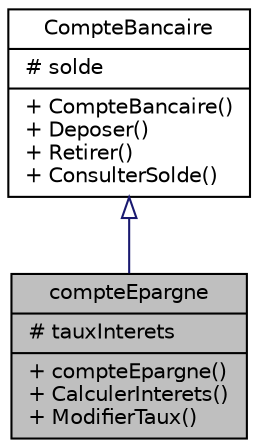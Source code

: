 digraph "compteEpargne"
{
  edge [fontname="Helvetica",fontsize="10",labelfontname="Helvetica",labelfontsize="10"];
  node [fontname="Helvetica",fontsize="10",shape=record];
  Node0 [label="{compteEpargne\n|# tauxInterets\l|+ compteEpargne()\l+ CalculerInterets()\l+ ModifierTaux()\l}",height=0.2,width=0.4,color="black", fillcolor="grey75", style="filled", fontcolor="black"];
  Node1 -> Node0 [dir="back",color="midnightblue",fontsize="10",style="solid",arrowtail="onormal",fontname="Helvetica"];
  Node1 [label="{CompteBancaire\n|# solde\l|+ CompteBancaire()\l+ Deposer()\l+ Retirer()\l+ ConsulterSolde()\l}",height=0.2,width=0.4,color="black", fillcolor="white", style="filled",URL="$class_compte_bancaire.html",tooltip="Déclaration de la classe compteBancaire. "];
}
